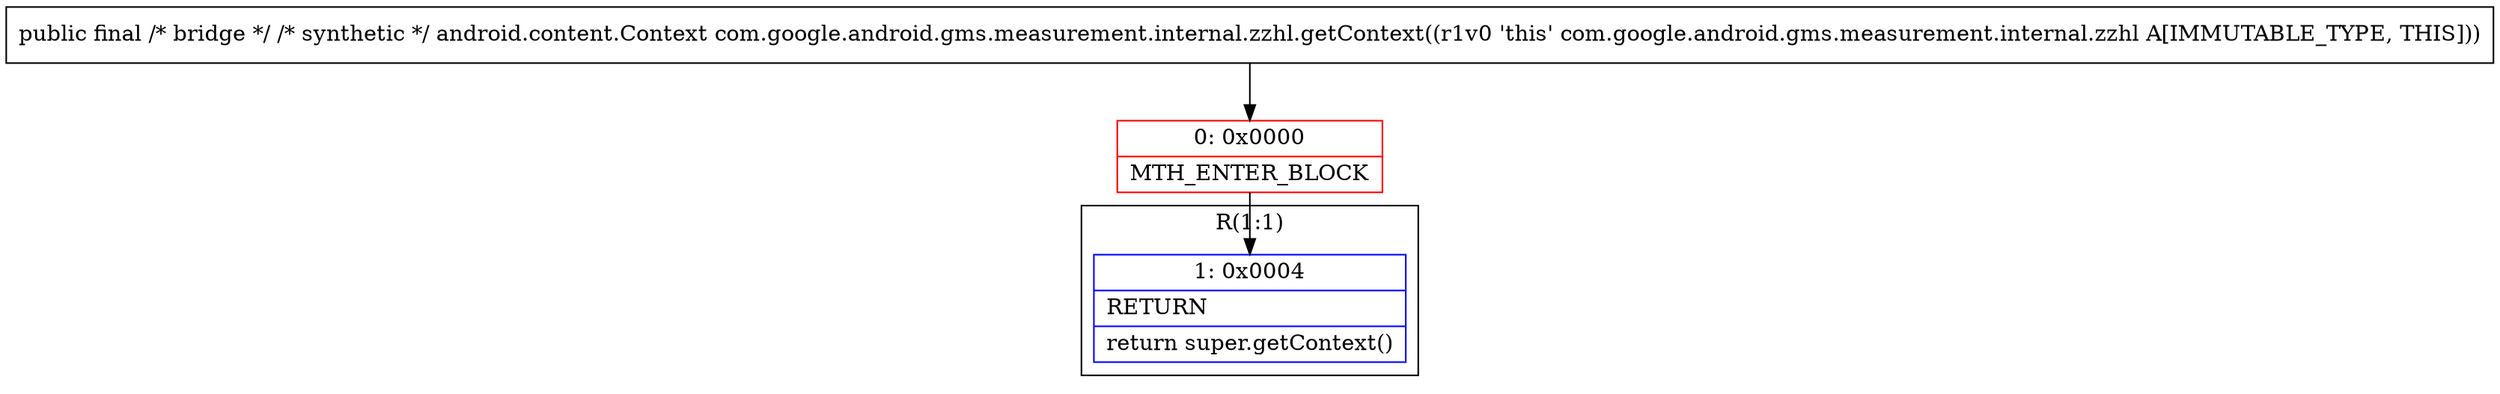 digraph "CFG forcom.google.android.gms.measurement.internal.zzhl.getContext()Landroid\/content\/Context;" {
subgraph cluster_Region_858418776 {
label = "R(1:1)";
node [shape=record,color=blue];
Node_1 [shape=record,label="{1\:\ 0x0004|RETURN\l|return super.getContext()\l}"];
}
Node_0 [shape=record,color=red,label="{0\:\ 0x0000|MTH_ENTER_BLOCK\l}"];
MethodNode[shape=record,label="{public final \/* bridge *\/ \/* synthetic *\/ android.content.Context com.google.android.gms.measurement.internal.zzhl.getContext((r1v0 'this' com.google.android.gms.measurement.internal.zzhl A[IMMUTABLE_TYPE, THIS])) }"];
MethodNode -> Node_0;
Node_0 -> Node_1;
}


